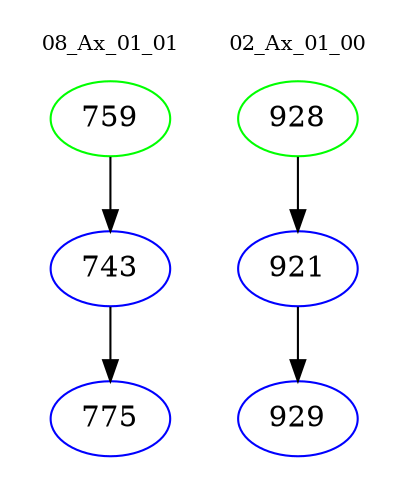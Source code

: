 digraph{
subgraph cluster_0 {
color = white
label = "08_Ax_01_01";
fontsize=10;
T0_759 [label="759", color="green"]
T0_759 -> T0_743 [color="black"]
T0_743 [label="743", color="blue"]
T0_743 -> T0_775 [color="black"]
T0_775 [label="775", color="blue"]
}
subgraph cluster_1 {
color = white
label = "02_Ax_01_00";
fontsize=10;
T1_928 [label="928", color="green"]
T1_928 -> T1_921 [color="black"]
T1_921 [label="921", color="blue"]
T1_921 -> T1_929 [color="black"]
T1_929 [label="929", color="blue"]
}
}
